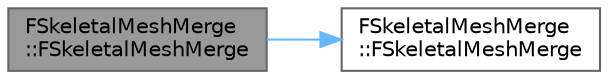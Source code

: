 digraph "FSkeletalMeshMerge::FSkeletalMeshMerge"
{
 // INTERACTIVE_SVG=YES
 // LATEX_PDF_SIZE
  bgcolor="transparent";
  edge [fontname=Helvetica,fontsize=10,labelfontname=Helvetica,labelfontsize=10];
  node [fontname=Helvetica,fontsize=10,shape=box,height=0.2,width=0.4];
  rankdir="LR";
  Node1 [id="Node000001",label="FSkeletalMeshMerge\l::FSkeletalMeshMerge",height=0.2,width=0.4,color="gray40", fillcolor="grey60", style="filled", fontcolor="black",tooltip=" "];
  Node1 -> Node2 [id="edge1_Node000001_Node000002",color="steelblue1",style="solid",tooltip=" "];
  Node2 [id="Node000002",label="FSkeletalMeshMerge\l::FSkeletalMeshMerge",height=0.2,width=0.4,color="grey40", fillcolor="white", style="filled",URL="$d8/dea/classFSkeletalMeshMerge.html#a4cd6c19650e23f5a7102d2193bace9d0",tooltip="Constructor."];
}
